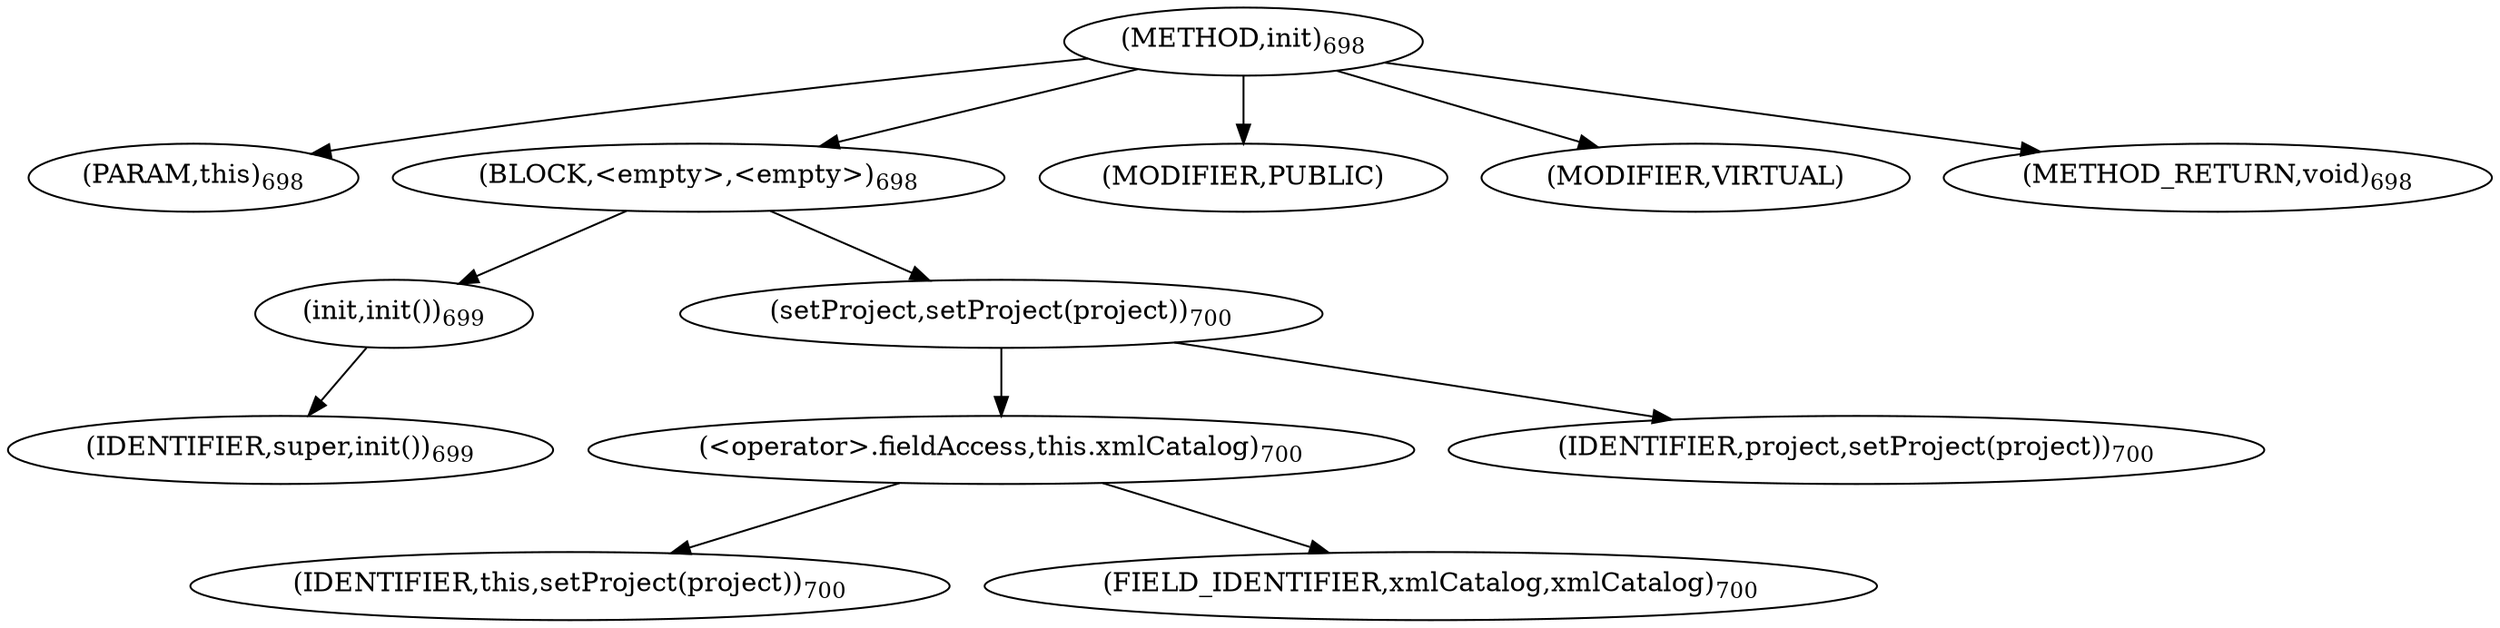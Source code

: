 digraph "init" {  
"1364" [label = <(METHOD,init)<SUB>698</SUB>> ]
"1365" [label = <(PARAM,this)<SUB>698</SUB>> ]
"1366" [label = <(BLOCK,&lt;empty&gt;,&lt;empty&gt;)<SUB>698</SUB>> ]
"1367" [label = <(init,init())<SUB>699</SUB>> ]
"1368" [label = <(IDENTIFIER,super,init())<SUB>699</SUB>> ]
"1369" [label = <(setProject,setProject(project))<SUB>700</SUB>> ]
"1370" [label = <(&lt;operator&gt;.fieldAccess,this.xmlCatalog)<SUB>700</SUB>> ]
"1371" [label = <(IDENTIFIER,this,setProject(project))<SUB>700</SUB>> ]
"1372" [label = <(FIELD_IDENTIFIER,xmlCatalog,xmlCatalog)<SUB>700</SUB>> ]
"1373" [label = <(IDENTIFIER,project,setProject(project))<SUB>700</SUB>> ]
"1374" [label = <(MODIFIER,PUBLIC)> ]
"1375" [label = <(MODIFIER,VIRTUAL)> ]
"1376" [label = <(METHOD_RETURN,void)<SUB>698</SUB>> ]
  "1364" -> "1365" 
  "1364" -> "1366" 
  "1364" -> "1374" 
  "1364" -> "1375" 
  "1364" -> "1376" 
  "1366" -> "1367" 
  "1366" -> "1369" 
  "1367" -> "1368" 
  "1369" -> "1370" 
  "1369" -> "1373" 
  "1370" -> "1371" 
  "1370" -> "1372" 
}
